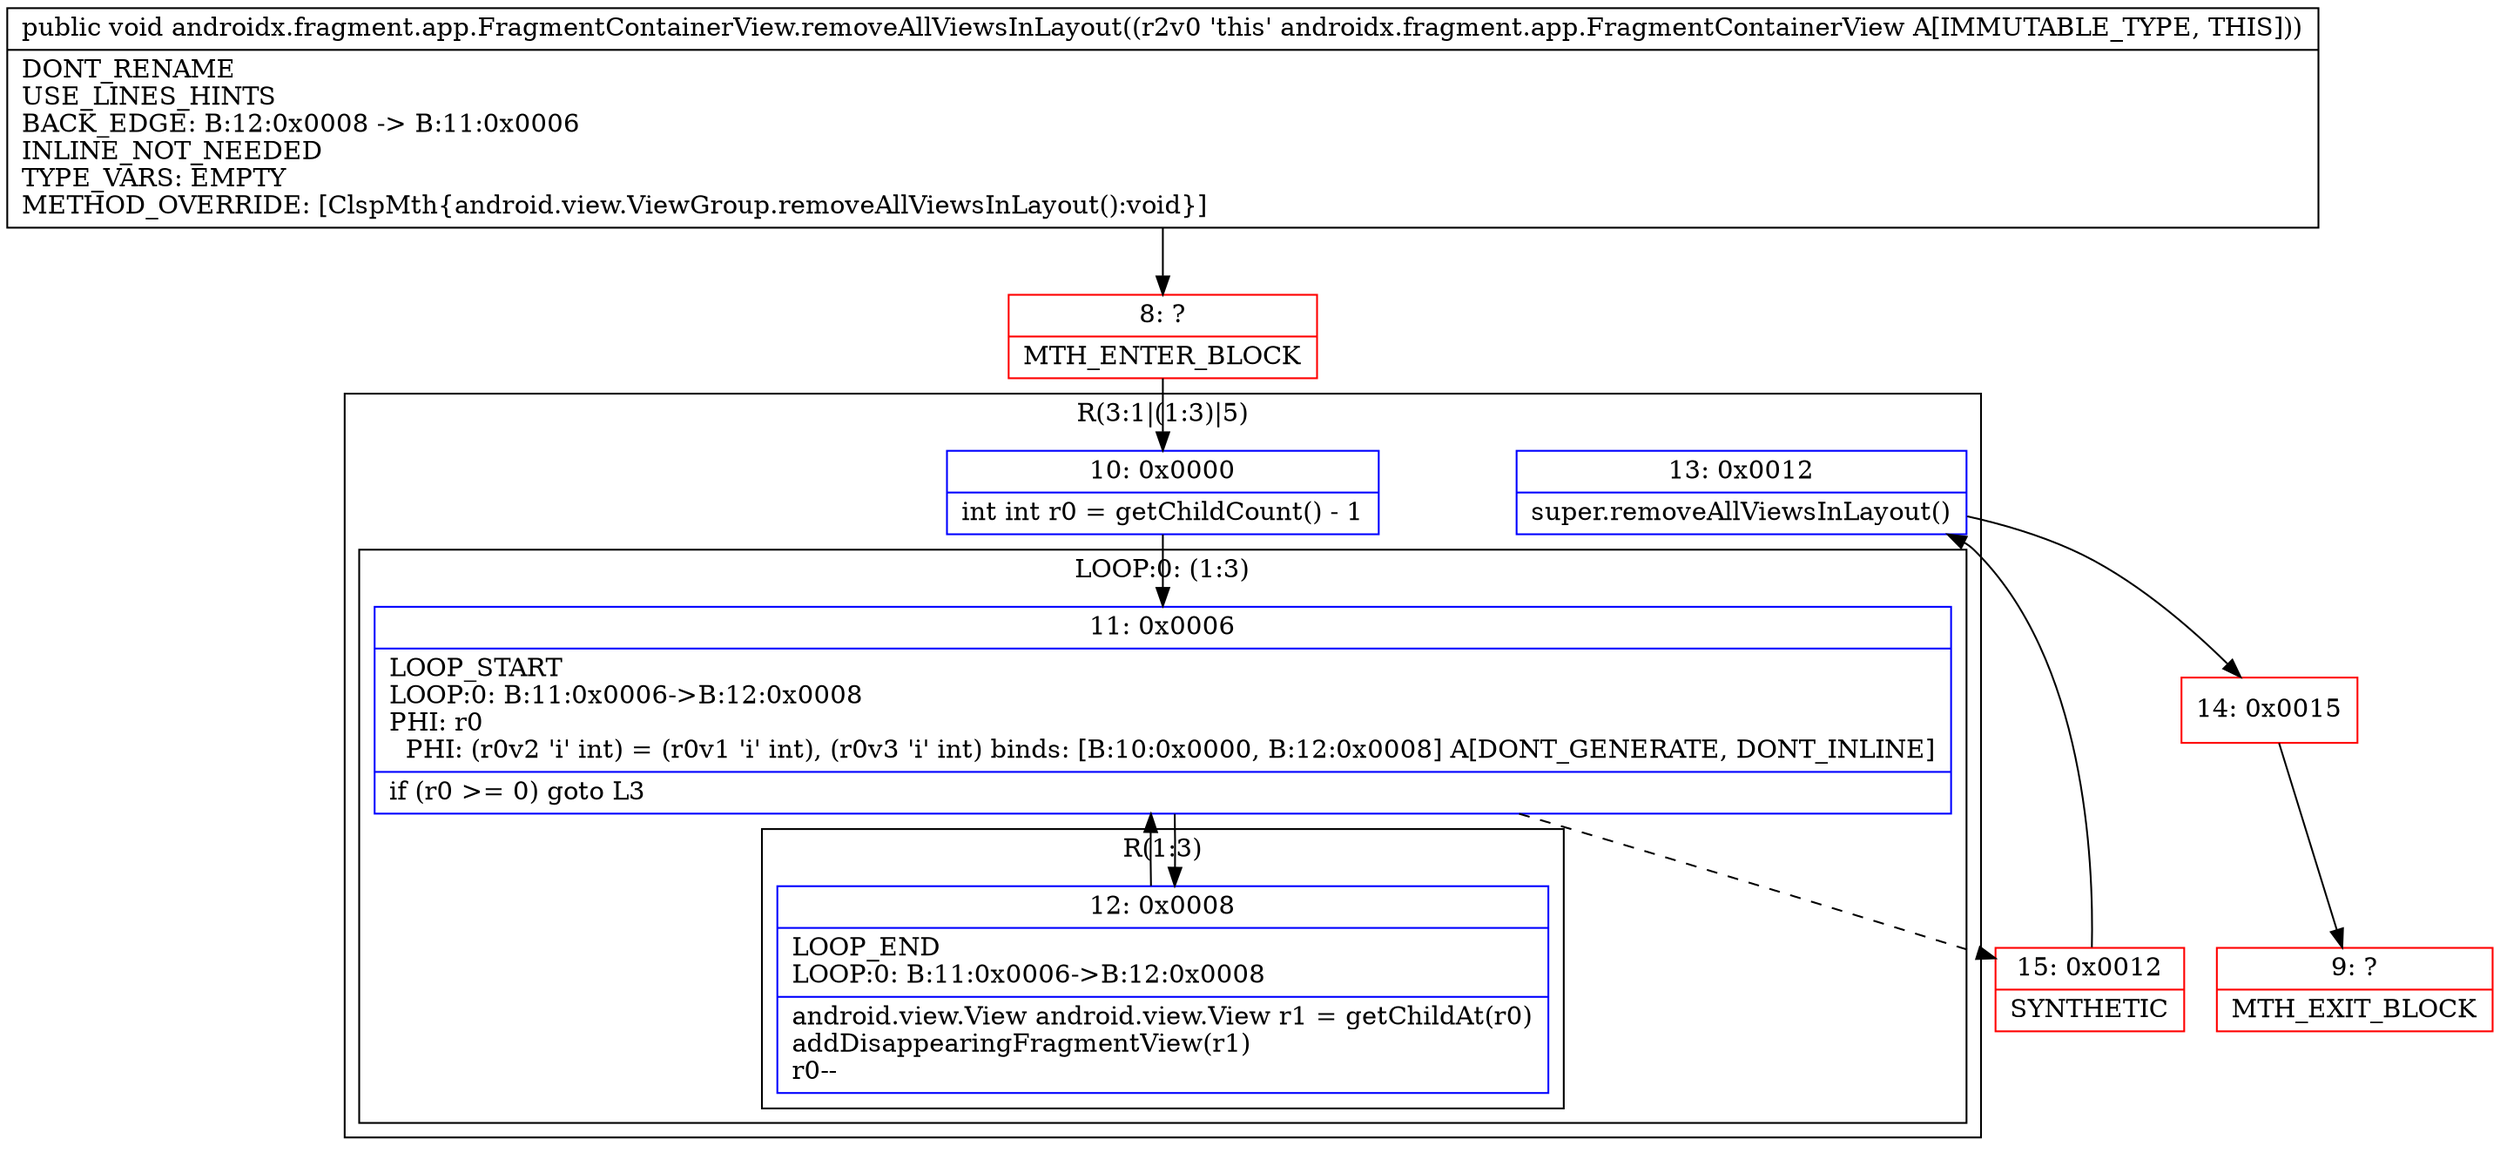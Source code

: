 digraph "CFG forandroidx.fragment.app.FragmentContainerView.removeAllViewsInLayout()V" {
subgraph cluster_Region_1266981552 {
label = "R(3:1|(1:3)|5)";
node [shape=record,color=blue];
Node_10 [shape=record,label="{10\:\ 0x0000|int int r0 = getChildCount() \- 1\l}"];
subgraph cluster_LoopRegion_359606459 {
label = "LOOP:0: (1:3)";
node [shape=record,color=blue];
Node_11 [shape=record,label="{11\:\ 0x0006|LOOP_START\lLOOP:0: B:11:0x0006\-\>B:12:0x0008\lPHI: r0 \l  PHI: (r0v2 'i' int) = (r0v1 'i' int), (r0v3 'i' int) binds: [B:10:0x0000, B:12:0x0008] A[DONT_GENERATE, DONT_INLINE]\l|if (r0 \>= 0) goto L3\l}"];
subgraph cluster_Region_975273172 {
label = "R(1:3)";
node [shape=record,color=blue];
Node_12 [shape=record,label="{12\:\ 0x0008|LOOP_END\lLOOP:0: B:11:0x0006\-\>B:12:0x0008\l|android.view.View android.view.View r1 = getChildAt(r0)\laddDisappearingFragmentView(r1)\lr0\-\-\l}"];
}
}
Node_13 [shape=record,label="{13\:\ 0x0012|super.removeAllViewsInLayout()\l}"];
}
Node_8 [shape=record,color=red,label="{8\:\ ?|MTH_ENTER_BLOCK\l}"];
Node_15 [shape=record,color=red,label="{15\:\ 0x0012|SYNTHETIC\l}"];
Node_14 [shape=record,color=red,label="{14\:\ 0x0015}"];
Node_9 [shape=record,color=red,label="{9\:\ ?|MTH_EXIT_BLOCK\l}"];
MethodNode[shape=record,label="{public void androidx.fragment.app.FragmentContainerView.removeAllViewsInLayout((r2v0 'this' androidx.fragment.app.FragmentContainerView A[IMMUTABLE_TYPE, THIS]))  | DONT_RENAME\lUSE_LINES_HINTS\lBACK_EDGE: B:12:0x0008 \-\> B:11:0x0006\lINLINE_NOT_NEEDED\lTYPE_VARS: EMPTY\lMETHOD_OVERRIDE: [ClspMth\{android.view.ViewGroup.removeAllViewsInLayout():void\}]\l}"];
MethodNode -> Node_8;Node_10 -> Node_11;
Node_11 -> Node_12;
Node_11 -> Node_15[style=dashed];
Node_12 -> Node_11;
Node_13 -> Node_14;
Node_8 -> Node_10;
Node_15 -> Node_13;
Node_14 -> Node_9;
}

